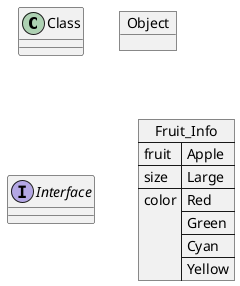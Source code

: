@startuml

class Class
object Object
interface Interface

json Fruit_Info {
    "fruit":"Apple",
    "size":"Large",
    "color": ["Red", "Green", "Cyan", "Yellow"]
}
@enduml